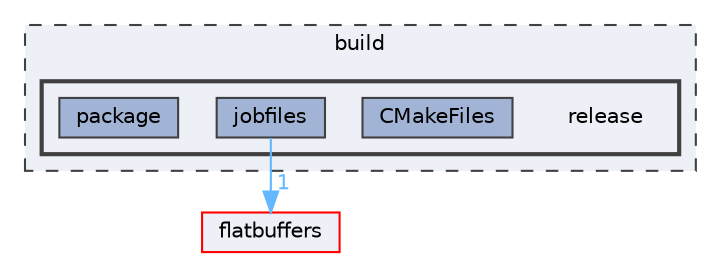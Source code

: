 digraph "build/release"
{
 // LATEX_PDF_SIZE
  bgcolor="transparent";
  edge [fontname=Helvetica,fontsize=10,labelfontname=Helvetica,labelfontsize=10];
  node [fontname=Helvetica,fontsize=10,shape=box,height=0.2,width=0.4];
  compound=true
  subgraph clusterdir_4fef79e7177ba769987a8da36c892c5f {
    graph [ bgcolor="#edf0f7", pencolor="grey25", label="build", fontname=Helvetica,fontsize=10 style="filled,dashed", URL="dir_4fef79e7177ba769987a8da36c892c5f.html",tooltip=""]
  subgraph clusterdir_7f9fce24451d2edaa44326871e80c67f {
    graph [ bgcolor="#edf0f7", pencolor="grey25", label="", fontname=Helvetica,fontsize=10 style="filled,bold", URL="dir_7f9fce24451d2edaa44326871e80c67f.html",tooltip=""]
    dir_7f9fce24451d2edaa44326871e80c67f [shape=plaintext, label="release"];
  dir_6a76efb9830584292c20c73d2bb2e3db [label="CMakeFiles", fillcolor="#a2b4d6", color="grey25", style="filled", URL="dir_6a76efb9830584292c20c73d2bb2e3db.html",tooltip=""];
  dir_5f65f519dcb1a0ee87b7a14541890d00 [label="jobfiles", fillcolor="#a2b4d6", color="grey25", style="filled", URL="dir_5f65f519dcb1a0ee87b7a14541890d00.html",tooltip=""];
  dir_06ddaed246d01bf6715fbdcf606b7b4e [label="package", fillcolor="#a2b4d6", color="grey25", style="filled", URL="dir_06ddaed246d01bf6715fbdcf606b7b4e.html",tooltip=""];
  }
  }
  dir_aab3332a77760f74556dcb4aee61b405 [label="flatbuffers", fillcolor="#edf0f7", color="red", style="filled", URL="dir_aab3332a77760f74556dcb4aee61b405.html",tooltip=""];
  dir_5f65f519dcb1a0ee87b7a14541890d00->dir_aab3332a77760f74556dcb4aee61b405 [headlabel="1", labeldistance=1.5 headhref="dir_000127_000058.html" href="dir_000127_000058.html" color="steelblue1" fontcolor="steelblue1"];
}
